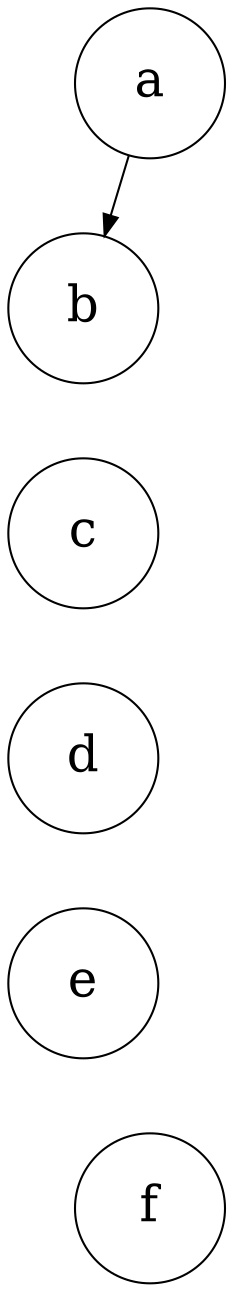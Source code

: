 digraph grow1 {
  node [shape=circle, fixedsize=true, width=1.0, height=1.0, fontsize=24]
  a -> b
  b -> c [style=invis]
  c -> d [style=invis]
  d -> e [style=invis]
  e -> f [style=invis]
  f -> a [style=invis]
}
